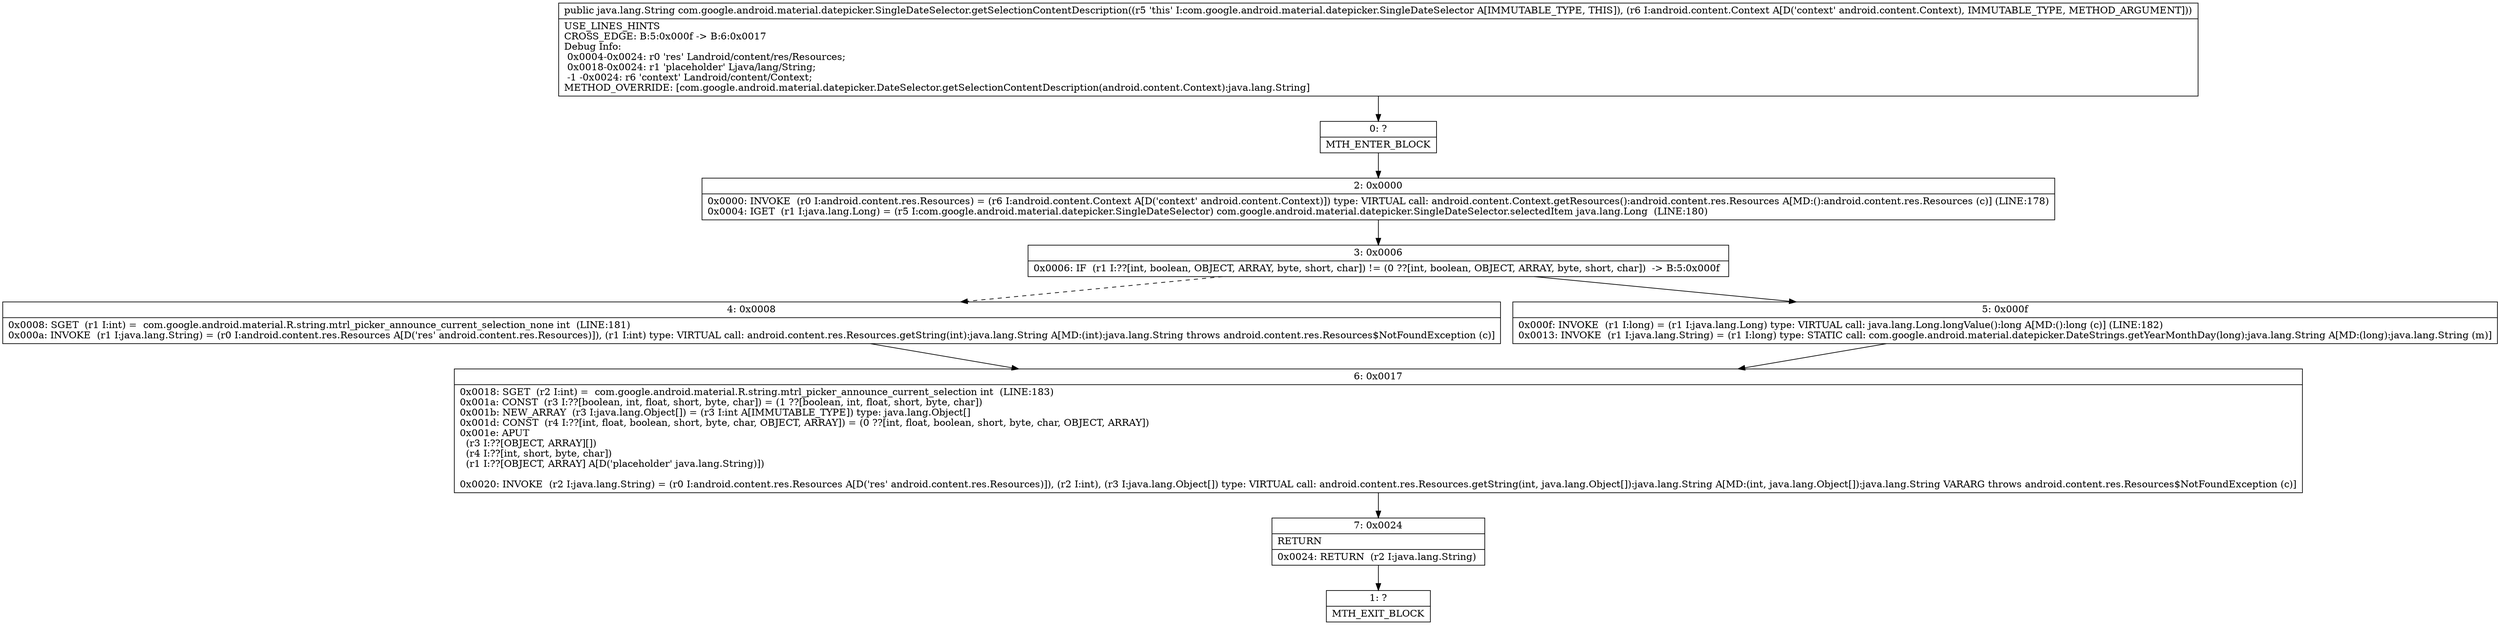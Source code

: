 digraph "CFG forcom.google.android.material.datepicker.SingleDateSelector.getSelectionContentDescription(Landroid\/content\/Context;)Ljava\/lang\/String;" {
Node_0 [shape=record,label="{0\:\ ?|MTH_ENTER_BLOCK\l}"];
Node_2 [shape=record,label="{2\:\ 0x0000|0x0000: INVOKE  (r0 I:android.content.res.Resources) = (r6 I:android.content.Context A[D('context' android.content.Context)]) type: VIRTUAL call: android.content.Context.getResources():android.content.res.Resources A[MD:():android.content.res.Resources (c)] (LINE:178)\l0x0004: IGET  (r1 I:java.lang.Long) = (r5 I:com.google.android.material.datepicker.SingleDateSelector) com.google.android.material.datepicker.SingleDateSelector.selectedItem java.lang.Long  (LINE:180)\l}"];
Node_3 [shape=record,label="{3\:\ 0x0006|0x0006: IF  (r1 I:??[int, boolean, OBJECT, ARRAY, byte, short, char]) != (0 ??[int, boolean, OBJECT, ARRAY, byte, short, char])  \-\> B:5:0x000f \l}"];
Node_4 [shape=record,label="{4\:\ 0x0008|0x0008: SGET  (r1 I:int) =  com.google.android.material.R.string.mtrl_picker_announce_current_selection_none int  (LINE:181)\l0x000a: INVOKE  (r1 I:java.lang.String) = (r0 I:android.content.res.Resources A[D('res' android.content.res.Resources)]), (r1 I:int) type: VIRTUAL call: android.content.res.Resources.getString(int):java.lang.String A[MD:(int):java.lang.String throws android.content.res.Resources$NotFoundException (c)]\l}"];
Node_6 [shape=record,label="{6\:\ 0x0017|0x0018: SGET  (r2 I:int) =  com.google.android.material.R.string.mtrl_picker_announce_current_selection int  (LINE:183)\l0x001a: CONST  (r3 I:??[boolean, int, float, short, byte, char]) = (1 ??[boolean, int, float, short, byte, char]) \l0x001b: NEW_ARRAY  (r3 I:java.lang.Object[]) = (r3 I:int A[IMMUTABLE_TYPE]) type: java.lang.Object[] \l0x001d: CONST  (r4 I:??[int, float, boolean, short, byte, char, OBJECT, ARRAY]) = (0 ??[int, float, boolean, short, byte, char, OBJECT, ARRAY]) \l0x001e: APUT  \l  (r3 I:??[OBJECT, ARRAY][])\l  (r4 I:??[int, short, byte, char])\l  (r1 I:??[OBJECT, ARRAY] A[D('placeholder' java.lang.String)])\l \l0x0020: INVOKE  (r2 I:java.lang.String) = (r0 I:android.content.res.Resources A[D('res' android.content.res.Resources)]), (r2 I:int), (r3 I:java.lang.Object[]) type: VIRTUAL call: android.content.res.Resources.getString(int, java.lang.Object[]):java.lang.String A[MD:(int, java.lang.Object[]):java.lang.String VARARG throws android.content.res.Resources$NotFoundException (c)]\l}"];
Node_7 [shape=record,label="{7\:\ 0x0024|RETURN\l|0x0024: RETURN  (r2 I:java.lang.String) \l}"];
Node_1 [shape=record,label="{1\:\ ?|MTH_EXIT_BLOCK\l}"];
Node_5 [shape=record,label="{5\:\ 0x000f|0x000f: INVOKE  (r1 I:long) = (r1 I:java.lang.Long) type: VIRTUAL call: java.lang.Long.longValue():long A[MD:():long (c)] (LINE:182)\l0x0013: INVOKE  (r1 I:java.lang.String) = (r1 I:long) type: STATIC call: com.google.android.material.datepicker.DateStrings.getYearMonthDay(long):java.lang.String A[MD:(long):java.lang.String (m)]\l}"];
MethodNode[shape=record,label="{public java.lang.String com.google.android.material.datepicker.SingleDateSelector.getSelectionContentDescription((r5 'this' I:com.google.android.material.datepicker.SingleDateSelector A[IMMUTABLE_TYPE, THIS]), (r6 I:android.content.Context A[D('context' android.content.Context), IMMUTABLE_TYPE, METHOD_ARGUMENT]))  | USE_LINES_HINTS\lCROSS_EDGE: B:5:0x000f \-\> B:6:0x0017\lDebug Info:\l  0x0004\-0x0024: r0 'res' Landroid\/content\/res\/Resources;\l  0x0018\-0x0024: r1 'placeholder' Ljava\/lang\/String;\l  \-1 \-0x0024: r6 'context' Landroid\/content\/Context;\lMETHOD_OVERRIDE: [com.google.android.material.datepicker.DateSelector.getSelectionContentDescription(android.content.Context):java.lang.String]\l}"];
MethodNode -> Node_0;Node_0 -> Node_2;
Node_2 -> Node_3;
Node_3 -> Node_4[style=dashed];
Node_3 -> Node_5;
Node_4 -> Node_6;
Node_6 -> Node_7;
Node_7 -> Node_1;
Node_5 -> Node_6;
}

